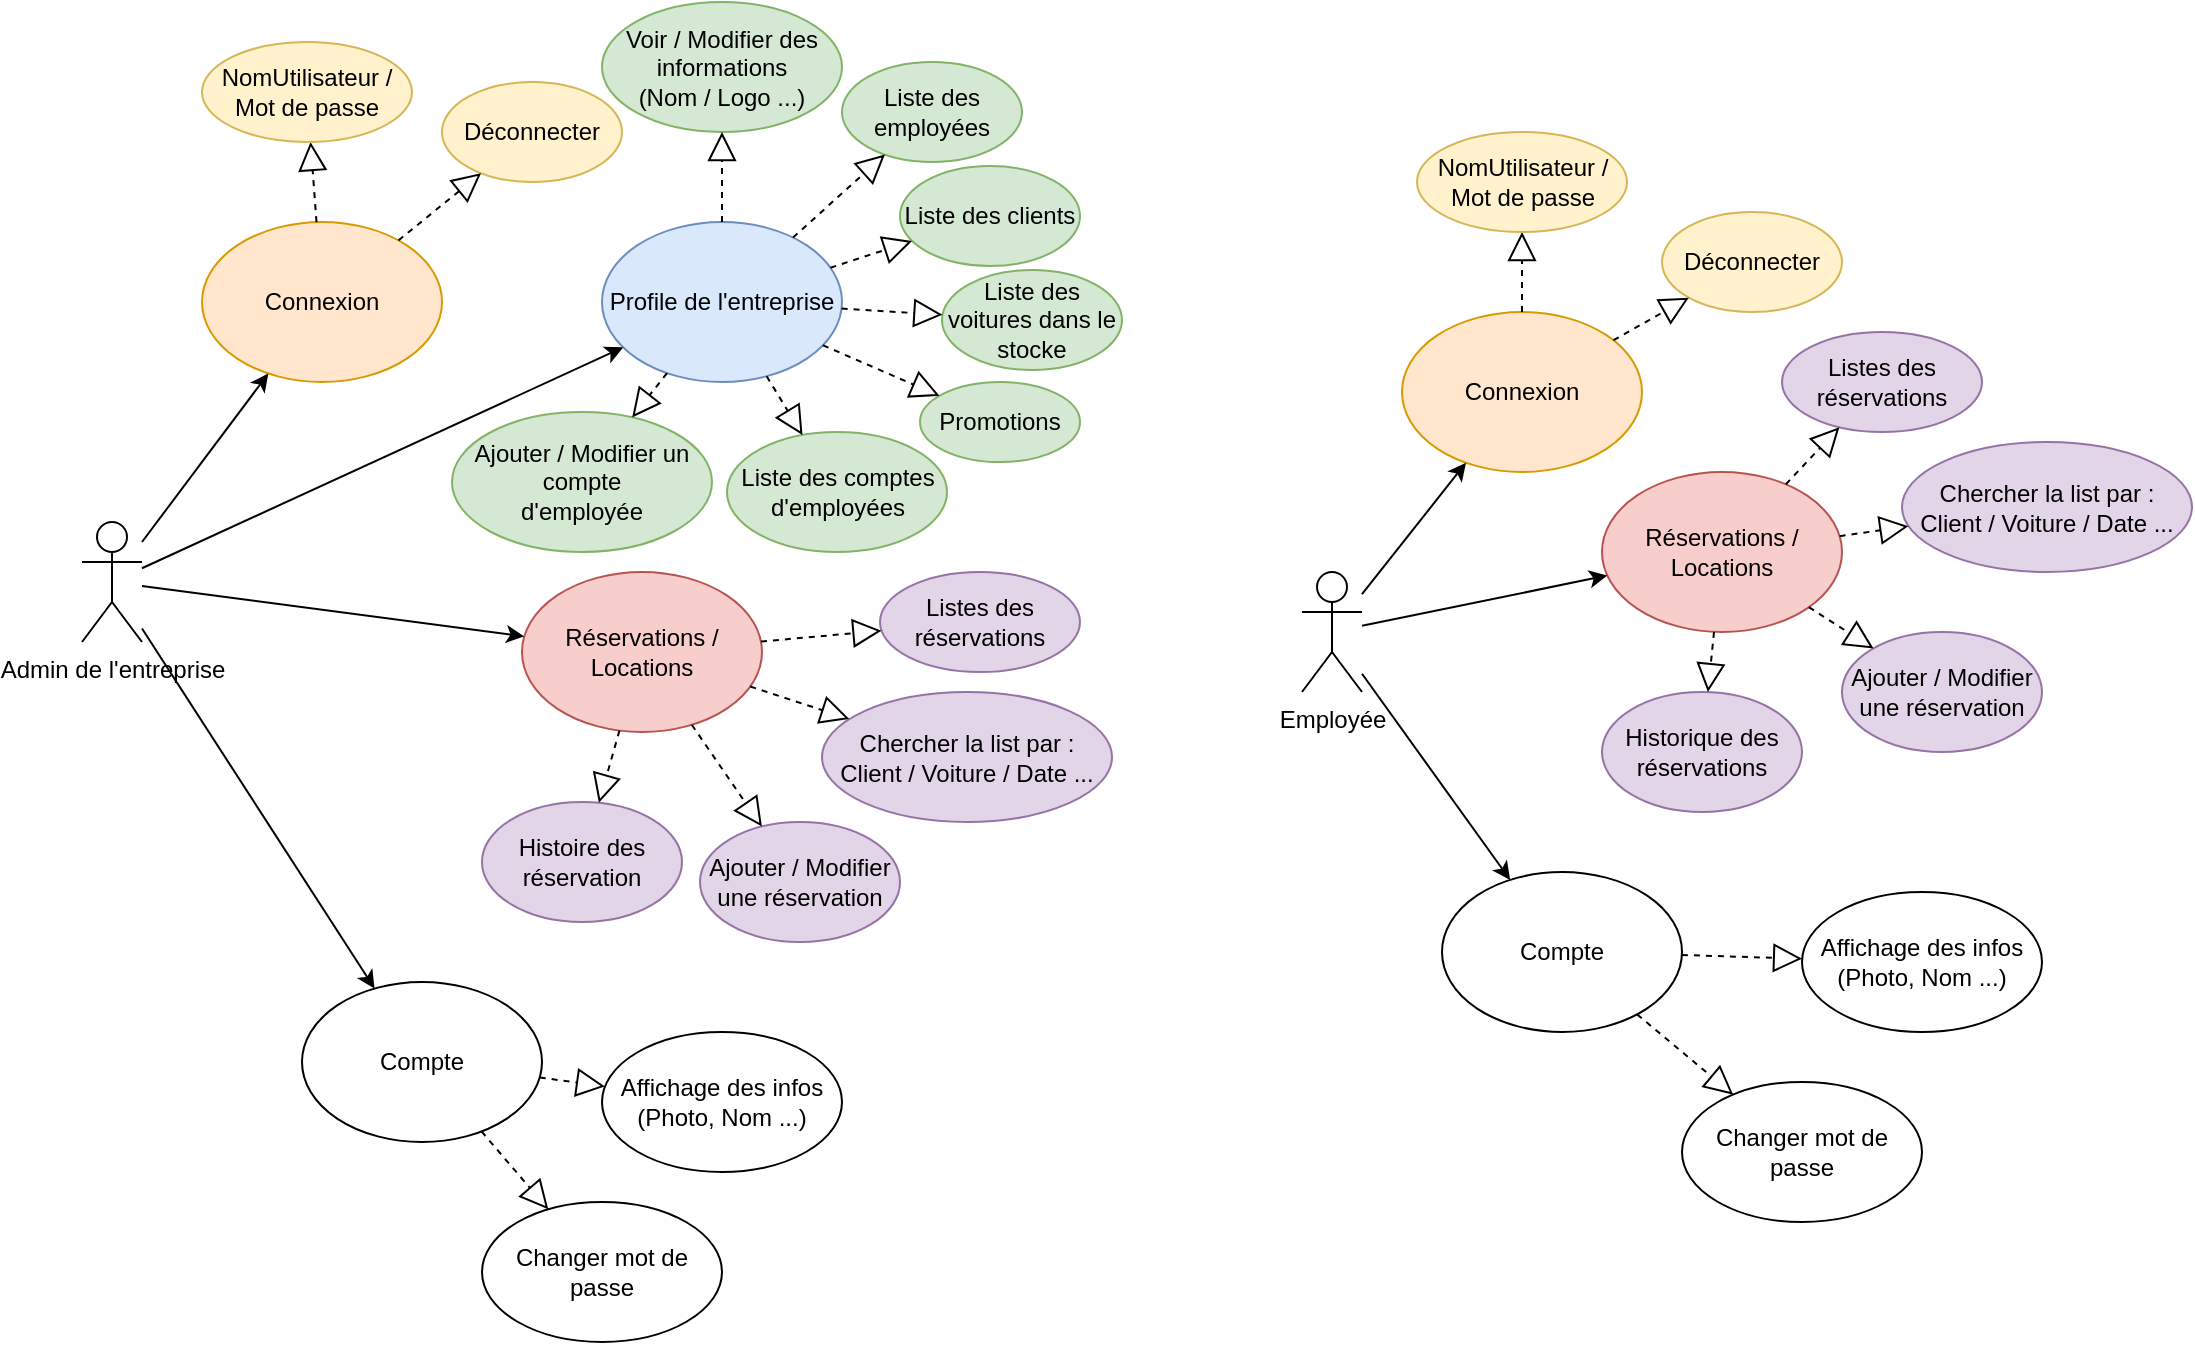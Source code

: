 <mxfile version="15.8.7" type="device"><diagram id="44ZVwxQTt3BeEof1UOp4" name="Page-1"><mxGraphModel dx="1574" dy="1236" grid="1" gridSize="10" guides="1" tooltips="1" connect="1" arrows="1" fold="1" page="1" pageScale="1" pageWidth="850" pageHeight="1100" math="0" shadow="0"><root><mxCell id="0"/><mxCell id="1" parent="0"/><mxCell id="5zWyKQmR6_kt13JMFrn8-1" value="Admin de l'entreprise" style="shape=umlActor;verticalLabelPosition=bottom;verticalAlign=top;html=1;outlineConnect=0;" parent="1" vertex="1"><mxGeometry x="80" y="260" width="30" height="60" as="geometry"/></mxCell><mxCell id="5zWyKQmR6_kt13JMFrn8-3" value="Connexion" style="ellipse;whiteSpace=wrap;html=1;fillColor=#ffe6cc;strokeColor=#d79b00;" parent="1" vertex="1"><mxGeometry x="140" y="110" width="120" height="80" as="geometry"/></mxCell><mxCell id="5zWyKQmR6_kt13JMFrn8-4" value="Profile de l'entreprise" style="ellipse;whiteSpace=wrap;html=1;fillColor=#dae8fc;strokeColor=#6c8ebf;" parent="1" vertex="1"><mxGeometry x="340" y="110" width="120" height="80" as="geometry"/></mxCell><mxCell id="5zWyKQmR6_kt13JMFrn8-5" value="" style="endArrow=classic;html=1;rounded=0;" parent="1" source="5zWyKQmR6_kt13JMFrn8-1" target="5zWyKQmR6_kt13JMFrn8-3" edge="1"><mxGeometry width="50" height="50" relative="1" as="geometry"><mxPoint x="560" y="470" as="sourcePoint"/><mxPoint x="610" y="420" as="targetPoint"/></mxGeometry></mxCell><mxCell id="5zWyKQmR6_kt13JMFrn8-6" value="" style="endArrow=classic;html=1;rounded=0;" parent="1" source="5zWyKQmR6_kt13JMFrn8-1" target="5zWyKQmR6_kt13JMFrn8-4" edge="1"><mxGeometry width="50" height="50" relative="1" as="geometry"><mxPoint x="560" y="470" as="sourcePoint"/><mxPoint x="610" y="420" as="targetPoint"/></mxGeometry></mxCell><mxCell id="5zWyKQmR6_kt13JMFrn8-7" value="" style="endArrow=block;dashed=1;endFill=0;endSize=12;html=1;rounded=0;" parent="1" source="5zWyKQmR6_kt13JMFrn8-3" target="5zWyKQmR6_kt13JMFrn8-8" edge="1"><mxGeometry width="160" relative="1" as="geometry"><mxPoint x="380" y="240" as="sourcePoint"/><mxPoint x="540" y="240" as="targetPoint"/></mxGeometry></mxCell><mxCell id="5zWyKQmR6_kt13JMFrn8-8" value="NomUtilisateur / Mot de passe" style="ellipse;whiteSpace=wrap;html=1;fillColor=#fff2cc;strokeColor=#d6b656;" parent="1" vertex="1"><mxGeometry x="140" y="20" width="105" height="50" as="geometry"/></mxCell><mxCell id="5zWyKQmR6_kt13JMFrn8-9" value="Déconnecter" style="ellipse;whiteSpace=wrap;html=1;fillColor=#fff2cc;strokeColor=#d6b656;" parent="1" vertex="1"><mxGeometry x="260" y="40" width="90" height="50" as="geometry"/></mxCell><mxCell id="5zWyKQmR6_kt13JMFrn8-10" value="" style="endArrow=block;dashed=1;endFill=0;endSize=12;html=1;rounded=0;" parent="1" source="5zWyKQmR6_kt13JMFrn8-3" target="5zWyKQmR6_kt13JMFrn8-9" edge="1"><mxGeometry width="160" relative="1" as="geometry"><mxPoint x="410" y="170.0" as="sourcePoint"/><mxPoint x="460.0" y="170.0" as="targetPoint"/></mxGeometry></mxCell><mxCell id="5zWyKQmR6_kt13JMFrn8-11" value="Voir / Modifier des informations&lt;br&gt;(Nom / Logo ...)" style="ellipse;whiteSpace=wrap;html=1;fillColor=#d5e8d4;strokeColor=#82b366;" parent="1" vertex="1"><mxGeometry x="340" width="120" height="65" as="geometry"/></mxCell><mxCell id="5zWyKQmR6_kt13JMFrn8-13" value="Liste des employées" style="ellipse;whiteSpace=wrap;html=1;fillColor=#d5e8d4;strokeColor=#82b366;" parent="1" vertex="1"><mxGeometry x="460" y="30" width="90" height="50" as="geometry"/></mxCell><mxCell id="5zWyKQmR6_kt13JMFrn8-14" value="Liste des clients" style="ellipse;whiteSpace=wrap;html=1;fillColor=#d5e8d4;strokeColor=#82b366;" parent="1" vertex="1"><mxGeometry x="489" y="82" width="90" height="50" as="geometry"/></mxCell><mxCell id="5zWyKQmR6_kt13JMFrn8-15" value="Liste des voitures dans le stocke" style="ellipse;whiteSpace=wrap;html=1;fillColor=#d5e8d4;strokeColor=#82b366;" parent="1" vertex="1"><mxGeometry x="510" y="134" width="90" height="50" as="geometry"/></mxCell><mxCell id="5zWyKQmR6_kt13JMFrn8-16" value="" style="endArrow=block;dashed=1;endFill=0;endSize=12;html=1;rounded=0;" parent="1" source="5zWyKQmR6_kt13JMFrn8-4" target="5zWyKQmR6_kt13JMFrn8-11" edge="1"><mxGeometry width="160" relative="1" as="geometry"><mxPoint x="248.166" y="129.136" as="sourcePoint"/><mxPoint x="289.53" y="95.61" as="targetPoint"/></mxGeometry></mxCell><mxCell id="5zWyKQmR6_kt13JMFrn8-18" value="" style="endArrow=block;dashed=1;endFill=0;endSize=12;html=1;rounded=0;" parent="1" source="5zWyKQmR6_kt13JMFrn8-4" target="5zWyKQmR6_kt13JMFrn8-13" edge="1"><mxGeometry width="160" relative="1" as="geometry"><mxPoint x="268.166" y="149.136" as="sourcePoint"/><mxPoint x="309.53" y="115.61" as="targetPoint"/></mxGeometry></mxCell><mxCell id="5zWyKQmR6_kt13JMFrn8-19" value="" style="endArrow=block;dashed=1;endFill=0;endSize=12;html=1;rounded=0;" parent="1" source="5zWyKQmR6_kt13JMFrn8-4" target="5zWyKQmR6_kt13JMFrn8-14" edge="1"><mxGeometry width="160" relative="1" as="geometry"><mxPoint x="278.166" y="159.136" as="sourcePoint"/><mxPoint x="319.53" y="125.61" as="targetPoint"/></mxGeometry></mxCell><mxCell id="5zWyKQmR6_kt13JMFrn8-20" value="" style="endArrow=block;dashed=1;endFill=0;endSize=12;html=1;rounded=0;" parent="1" source="5zWyKQmR6_kt13JMFrn8-4" target="5zWyKQmR6_kt13JMFrn8-15" edge="1"><mxGeometry width="160" relative="1" as="geometry"><mxPoint x="288.166" y="169.136" as="sourcePoint"/><mxPoint x="329.53" y="135.61" as="targetPoint"/></mxGeometry></mxCell><mxCell id="5zWyKQmR6_kt13JMFrn8-21" value="Réservations / Locations" style="ellipse;whiteSpace=wrap;html=1;fillColor=#f8cecc;strokeColor=#b85450;" parent="1" vertex="1"><mxGeometry x="300" y="285" width="120" height="80" as="geometry"/></mxCell><mxCell id="5zWyKQmR6_kt13JMFrn8-22" value="" style="endArrow=classic;html=1;rounded=0;" parent="1" source="5zWyKQmR6_kt13JMFrn8-1" target="5zWyKQmR6_kt13JMFrn8-21" edge="1"><mxGeometry width="50" height="50" relative="1" as="geometry"><mxPoint x="120" y="293.116" as="sourcePoint"/><mxPoint x="360.59" y="182.693" as="targetPoint"/></mxGeometry></mxCell><mxCell id="5zWyKQmR6_kt13JMFrn8-23" value="Listes des réservations" style="ellipse;whiteSpace=wrap;html=1;fillColor=#e1d5e7;strokeColor=#9673a6;" parent="1" vertex="1"><mxGeometry x="479" y="285" width="100" height="50" as="geometry"/></mxCell><mxCell id="5zWyKQmR6_kt13JMFrn8-24" value="" style="endArrow=block;dashed=1;endFill=0;endSize=12;html=1;rounded=0;" parent="1" source="5zWyKQmR6_kt13JMFrn8-21" target="5zWyKQmR6_kt13JMFrn8-23" edge="1"><mxGeometry width="160" relative="1" as="geometry"><mxPoint x="448.696" y="190.57" as="sourcePoint"/><mxPoint x="479.077" y="214.565" as="targetPoint"/></mxGeometry></mxCell><mxCell id="5zWyKQmR6_kt13JMFrn8-25" value="Promotions" style="ellipse;whiteSpace=wrap;html=1;fillColor=#d5e8d4;strokeColor=#82b366;" parent="1" vertex="1"><mxGeometry x="499" y="190" width="80" height="40" as="geometry"/></mxCell><mxCell id="5zWyKQmR6_kt13JMFrn8-26" value="" style="endArrow=block;dashed=1;endFill=0;endSize=12;html=1;rounded=0;" parent="1" source="5zWyKQmR6_kt13JMFrn8-4" target="5zWyKQmR6_kt13JMFrn8-25" edge="1"><mxGeometry width="160" relative="1" as="geometry"><mxPoint x="463.743" y="177.785" as="sourcePoint"/><mxPoint x="506.413" y="192.138" as="targetPoint"/></mxGeometry></mxCell><mxCell id="5zWyKQmR6_kt13JMFrn8-27" value="Ajouter / Modifier une réservation" style="ellipse;whiteSpace=wrap;html=1;fillColor=#e1d5e7;strokeColor=#9673a6;" parent="1" vertex="1"><mxGeometry x="389" y="410" width="100" height="60" as="geometry"/></mxCell><mxCell id="5zWyKQmR6_kt13JMFrn8-28" value="" style="endArrow=block;dashed=1;endFill=0;endSize=12;html=1;rounded=0;" parent="1" source="5zWyKQmR6_kt13JMFrn8-21" target="5zWyKQmR6_kt13JMFrn8-27" edge="1"><mxGeometry width="160" relative="1" as="geometry"><mxPoint x="320.939" y="360.758" as="sourcePoint"/><mxPoint x="357.282" y="334.694" as="targetPoint"/></mxGeometry></mxCell><mxCell id="5zWyKQmR6_kt13JMFrn8-29" value="Chercher la list par :&lt;br&gt;Client / Voiture / Date ..." style="ellipse;whiteSpace=wrap;html=1;fillColor=#e1d5e7;strokeColor=#9673a6;" parent="1" vertex="1"><mxGeometry x="450" y="345" width="145" height="65" as="geometry"/></mxCell><mxCell id="5zWyKQmR6_kt13JMFrn8-30" value="" style="endArrow=block;dashed=1;endFill=0;endSize=12;html=1;rounded=0;" parent="1" source="5zWyKQmR6_kt13JMFrn8-21" target="5zWyKQmR6_kt13JMFrn8-29" edge="1"><mxGeometry width="160" relative="1" as="geometry"><mxPoint x="325.315" y="363.782" as="sourcePoint"/><mxPoint x="377.174" y="333.858" as="targetPoint"/></mxGeometry></mxCell><mxCell id="zusvXLECa7hZo45aqhYN-1" value="Histoire des réservation" style="ellipse;whiteSpace=wrap;html=1;fillColor=#e1d5e7;strokeColor=#9673a6;" parent="1" vertex="1"><mxGeometry x="280" y="400" width="100" height="60" as="geometry"/></mxCell><mxCell id="zusvXLECa7hZo45aqhYN-2" value="" style="endArrow=block;dashed=1;endFill=0;endSize=12;html=1;rounded=0;" parent="1" source="5zWyKQmR6_kt13JMFrn8-21" target="zusvXLECa7hZo45aqhYN-1" edge="1"><mxGeometry width="160" relative="1" as="geometry"><mxPoint x="346.893" y="329.946" as="sourcePoint"/><mxPoint x="342.497" y="380.037" as="targetPoint"/></mxGeometry></mxCell><mxCell id="S9DHs5M48JH0BGUBFi51-30" value="Liste des comptes&lt;br&gt;d'employées" style="ellipse;whiteSpace=wrap;html=1;fillColor=#d5e8d4;strokeColor=#82b366;" parent="1" vertex="1"><mxGeometry x="402.5" y="215" width="110" height="60" as="geometry"/></mxCell><mxCell id="S9DHs5M48JH0BGUBFi51-31" value="" style="endArrow=block;dashed=1;endFill=0;endSize=12;html=1;rounded=0;" parent="1" source="5zWyKQmR6_kt13JMFrn8-4" target="S9DHs5M48JH0BGUBFi51-30" edge="1"><mxGeometry width="160" relative="1" as="geometry"><mxPoint x="436.833" y="195.777" as="sourcePoint"/><mxPoint x="456.097" y="221.247" as="targetPoint"/></mxGeometry></mxCell><mxCell id="S9DHs5M48JH0BGUBFi51-32" value="Employée" style="shape=umlActor;verticalLabelPosition=bottom;verticalAlign=top;html=1;outlineConnect=0;" parent="1" vertex="1"><mxGeometry x="690" y="285" width="30" height="60" as="geometry"/></mxCell><mxCell id="S9DHs5M48JH0BGUBFi51-33" value="Connexion" style="ellipse;whiteSpace=wrap;html=1;fillColor=#ffe6cc;strokeColor=#d79b00;" parent="1" vertex="1"><mxGeometry x="740" y="155" width="120" height="80" as="geometry"/></mxCell><mxCell id="S9DHs5M48JH0BGUBFi51-35" value="" style="endArrow=classic;html=1;rounded=0;" parent="1" source="S9DHs5M48JH0BGUBFi51-32" target="S9DHs5M48JH0BGUBFi51-33" edge="1"><mxGeometry width="50" height="50" relative="1" as="geometry"><mxPoint x="1170" y="495" as="sourcePoint"/><mxPoint x="1220" y="445" as="targetPoint"/></mxGeometry></mxCell><mxCell id="S9DHs5M48JH0BGUBFi51-37" value="" style="endArrow=block;dashed=1;endFill=0;endSize=12;html=1;rounded=0;" parent="1" source="S9DHs5M48JH0BGUBFi51-33" target="S9DHs5M48JH0BGUBFi51-38" edge="1"><mxGeometry width="160" relative="1" as="geometry"><mxPoint x="990" y="265" as="sourcePoint"/><mxPoint x="1150" y="265" as="targetPoint"/></mxGeometry></mxCell><mxCell id="S9DHs5M48JH0BGUBFi51-38" value="NomUtilisateur / Mot de passe" style="ellipse;whiteSpace=wrap;html=1;fillColor=#fff2cc;strokeColor=#d6b656;" parent="1" vertex="1"><mxGeometry x="747.5" y="65" width="105" height="50" as="geometry"/></mxCell><mxCell id="S9DHs5M48JH0BGUBFi51-39" value="Déconnecter" style="ellipse;whiteSpace=wrap;html=1;fillColor=#fff2cc;strokeColor=#d6b656;" parent="1" vertex="1"><mxGeometry x="870" y="105" width="90" height="50" as="geometry"/></mxCell><mxCell id="S9DHs5M48JH0BGUBFi51-40" value="" style="endArrow=block;dashed=1;endFill=0;endSize=12;html=1;rounded=0;" parent="1" source="S9DHs5M48JH0BGUBFi51-33" target="S9DHs5M48JH0BGUBFi51-39" edge="1"><mxGeometry width="160" relative="1" as="geometry"><mxPoint x="1020" y="195.0" as="sourcePoint"/><mxPoint x="1070.0" y="195.0" as="targetPoint"/></mxGeometry></mxCell><mxCell id="S9DHs5M48JH0BGUBFi51-49" value="Réservations / Locations" style="ellipse;whiteSpace=wrap;html=1;fillColor=#f8cecc;strokeColor=#b85450;" parent="1" vertex="1"><mxGeometry x="840" y="235" width="120" height="80" as="geometry"/></mxCell><mxCell id="S9DHs5M48JH0BGUBFi51-50" value="" style="endArrow=classic;html=1;rounded=0;" parent="1" source="S9DHs5M48JH0BGUBFi51-32" target="S9DHs5M48JH0BGUBFi51-49" edge="1"><mxGeometry width="50" height="50" relative="1" as="geometry"><mxPoint x="730" y="318.116" as="sourcePoint"/><mxPoint x="970.59" y="207.693" as="targetPoint"/></mxGeometry></mxCell><mxCell id="S9DHs5M48JH0BGUBFi51-51" value="Listes des réservations" style="ellipse;whiteSpace=wrap;html=1;fillColor=#e1d5e7;strokeColor=#9673a6;" parent="1" vertex="1"><mxGeometry x="930" y="165" width="100" height="50" as="geometry"/></mxCell><mxCell id="S9DHs5M48JH0BGUBFi51-52" value="" style="endArrow=block;dashed=1;endFill=0;endSize=12;html=1;rounded=0;" parent="1" source="S9DHs5M48JH0BGUBFi51-49" target="S9DHs5M48JH0BGUBFi51-51" edge="1"><mxGeometry width="160" relative="1" as="geometry"><mxPoint x="1058.696" y="215.57" as="sourcePoint"/><mxPoint x="1089.077" y="239.565" as="targetPoint"/></mxGeometry></mxCell><mxCell id="S9DHs5M48JH0BGUBFi51-55" value="Ajouter / Modifier une réservation" style="ellipse;whiteSpace=wrap;html=1;fillColor=#e1d5e7;strokeColor=#9673a6;" parent="1" vertex="1"><mxGeometry x="960" y="315" width="100" height="60" as="geometry"/></mxCell><mxCell id="S9DHs5M48JH0BGUBFi51-56" value="" style="endArrow=block;dashed=1;endFill=0;endSize=12;html=1;rounded=0;" parent="1" source="S9DHs5M48JH0BGUBFi51-49" target="S9DHs5M48JH0BGUBFi51-55" edge="1"><mxGeometry width="160" relative="1" as="geometry"><mxPoint x="930.939" y="385.758" as="sourcePoint"/><mxPoint x="967.282" y="359.694" as="targetPoint"/></mxGeometry></mxCell><mxCell id="S9DHs5M48JH0BGUBFi51-57" value="Chercher la list par :&lt;br&gt;Client / Voiture / Date ..." style="ellipse;whiteSpace=wrap;html=1;fillColor=#e1d5e7;strokeColor=#9673a6;" parent="1" vertex="1"><mxGeometry x="990" y="220" width="145" height="65" as="geometry"/></mxCell><mxCell id="S9DHs5M48JH0BGUBFi51-58" value="" style="endArrow=block;dashed=1;endFill=0;endSize=12;html=1;rounded=0;" parent="1" source="S9DHs5M48JH0BGUBFi51-49" target="S9DHs5M48JH0BGUBFi51-57" edge="1"><mxGeometry width="160" relative="1" as="geometry"><mxPoint x="935.315" y="388.782" as="sourcePoint"/><mxPoint x="987.174" y="358.858" as="targetPoint"/></mxGeometry></mxCell><mxCell id="S9DHs5M48JH0BGUBFi51-59" value="Historique des réservations" style="ellipse;whiteSpace=wrap;html=1;fillColor=#e1d5e7;strokeColor=#9673a6;" parent="1" vertex="1"><mxGeometry x="840" y="345" width="100" height="60" as="geometry"/></mxCell><mxCell id="S9DHs5M48JH0BGUBFi51-60" value="" style="endArrow=block;dashed=1;endFill=0;endSize=12;html=1;rounded=0;" parent="1" source="S9DHs5M48JH0BGUBFi51-49" target="S9DHs5M48JH0BGUBFi51-59" edge="1"><mxGeometry width="160" relative="1" as="geometry"><mxPoint x="956.893" y="354.946" as="sourcePoint"/><mxPoint x="952.497" y="405.037" as="targetPoint"/></mxGeometry></mxCell><mxCell id="S9DHs5M48JH0BGUBFi51-63" value="Ajouter / Modifier un compte&lt;br&gt;d'employée" style="ellipse;whiteSpace=wrap;html=1;fillColor=#d5e8d4;strokeColor=#82b366;" parent="1" vertex="1"><mxGeometry x="265" y="205" width="130" height="70" as="geometry"/></mxCell><mxCell id="S9DHs5M48JH0BGUBFi51-64" value="" style="endArrow=block;dashed=1;endFill=0;endSize=12;html=1;rounded=0;" parent="1" source="5zWyKQmR6_kt13JMFrn8-4" target="S9DHs5M48JH0BGUBFi51-63" edge="1"><mxGeometry width="160" relative="1" as="geometry"><mxPoint x="433.56" y="196.787" as="sourcePoint"/><mxPoint x="449.412" y="221.669" as="targetPoint"/></mxGeometry></mxCell><mxCell id="mjPFUr1_aNu_-glRz5FE-2" value="Compte" style="ellipse;whiteSpace=wrap;html=1;" parent="1" vertex="1"><mxGeometry x="190" y="490" width="120" height="80" as="geometry"/></mxCell><mxCell id="mjPFUr1_aNu_-glRz5FE-3" value="" style="endArrow=classic;html=1;rounded=0;" parent="1" source="5zWyKQmR6_kt13JMFrn8-1" target="mjPFUr1_aNu_-glRz5FE-2" edge="1"><mxGeometry width="50" height="50" relative="1" as="geometry"><mxPoint x="120" y="301.981" as="sourcePoint"/><mxPoint x="311.144" y="327.227" as="targetPoint"/></mxGeometry></mxCell><mxCell id="mjPFUr1_aNu_-glRz5FE-5" value="Affichage des infos&lt;br&gt;(Photo, Nom ...)" style="ellipse;whiteSpace=wrap;html=1;" parent="1" vertex="1"><mxGeometry x="340" y="515" width="120" height="70" as="geometry"/></mxCell><mxCell id="mjPFUr1_aNu_-glRz5FE-6" value="" style="endArrow=block;dashed=1;endFill=0;endSize=12;html=1;rounded=0;" parent="1" source="mjPFUr1_aNu_-glRz5FE-2" target="mjPFUr1_aNu_-glRz5FE-5" edge="1"><mxGeometry width="160" relative="1" as="geometry"><mxPoint x="394.718" y="371.448" as="sourcePoint"/><mxPoint x="429.946" y="422.264" as="targetPoint"/></mxGeometry></mxCell><mxCell id="mjPFUr1_aNu_-glRz5FE-7" value="Changer mot de passe" style="ellipse;whiteSpace=wrap;html=1;" parent="1" vertex="1"><mxGeometry x="280" y="600" width="120" height="70" as="geometry"/></mxCell><mxCell id="mjPFUr1_aNu_-glRz5FE-8" value="" style="endArrow=block;dashed=1;endFill=0;endSize=12;html=1;rounded=0;" parent="1" source="mjPFUr1_aNu_-glRz5FE-2" target="mjPFUr1_aNu_-glRz5FE-7" edge="1"><mxGeometry width="160" relative="1" as="geometry"><mxPoint x="318.86" y="547.762" as="sourcePoint"/><mxPoint x="351.508" y="552.201" as="targetPoint"/></mxGeometry></mxCell><mxCell id="mjPFUr1_aNu_-glRz5FE-9" value="Compte" style="ellipse;whiteSpace=wrap;html=1;" parent="1" vertex="1"><mxGeometry x="760" y="435" width="120" height="80" as="geometry"/></mxCell><mxCell id="mjPFUr1_aNu_-glRz5FE-10" value="Affichage des infos&lt;br&gt;(Photo, Nom ...)" style="ellipse;whiteSpace=wrap;html=1;" parent="1" vertex="1"><mxGeometry x="940" y="445" width="120" height="70" as="geometry"/></mxCell><mxCell id="mjPFUr1_aNu_-glRz5FE-11" value="Changer mot de passe" style="ellipse;whiteSpace=wrap;html=1;" parent="1" vertex="1"><mxGeometry x="880" y="540" width="120" height="70" as="geometry"/></mxCell><mxCell id="mjPFUr1_aNu_-glRz5FE-12" value="" style="endArrow=classic;html=1;rounded=0;" parent="1" source="S9DHs5M48JH0BGUBFi51-32" target="mjPFUr1_aNu_-glRz5FE-9" edge="1"><mxGeometry width="50" height="50" relative="1" as="geometry"><mxPoint x="120" y="323.226" as="sourcePoint"/><mxPoint x="236.272" y="503.261" as="targetPoint"/></mxGeometry></mxCell><mxCell id="mjPFUr1_aNu_-glRz5FE-13" value="" style="endArrow=block;dashed=1;endFill=0;endSize=12;html=1;rounded=0;" parent="1" source="mjPFUr1_aNu_-glRz5FE-9" target="mjPFUr1_aNu_-glRz5FE-10" edge="1"><mxGeometry width="160" relative="1" as="geometry"><mxPoint x="318.86" y="547.762" as="sourcePoint"/><mxPoint x="351.508" y="552.201" as="targetPoint"/></mxGeometry></mxCell><mxCell id="mjPFUr1_aNu_-glRz5FE-14" value="" style="endArrow=block;dashed=1;endFill=0;endSize=12;html=1;rounded=0;" parent="1" source="mjPFUr1_aNu_-glRz5FE-9" target="mjPFUr1_aNu_-glRz5FE-11" edge="1"><mxGeometry width="160" relative="1" as="geometry"><mxPoint x="328.86" y="557.762" as="sourcePoint"/><mxPoint x="361.508" y="562.201" as="targetPoint"/></mxGeometry></mxCell></root></mxGraphModel></diagram></mxfile>